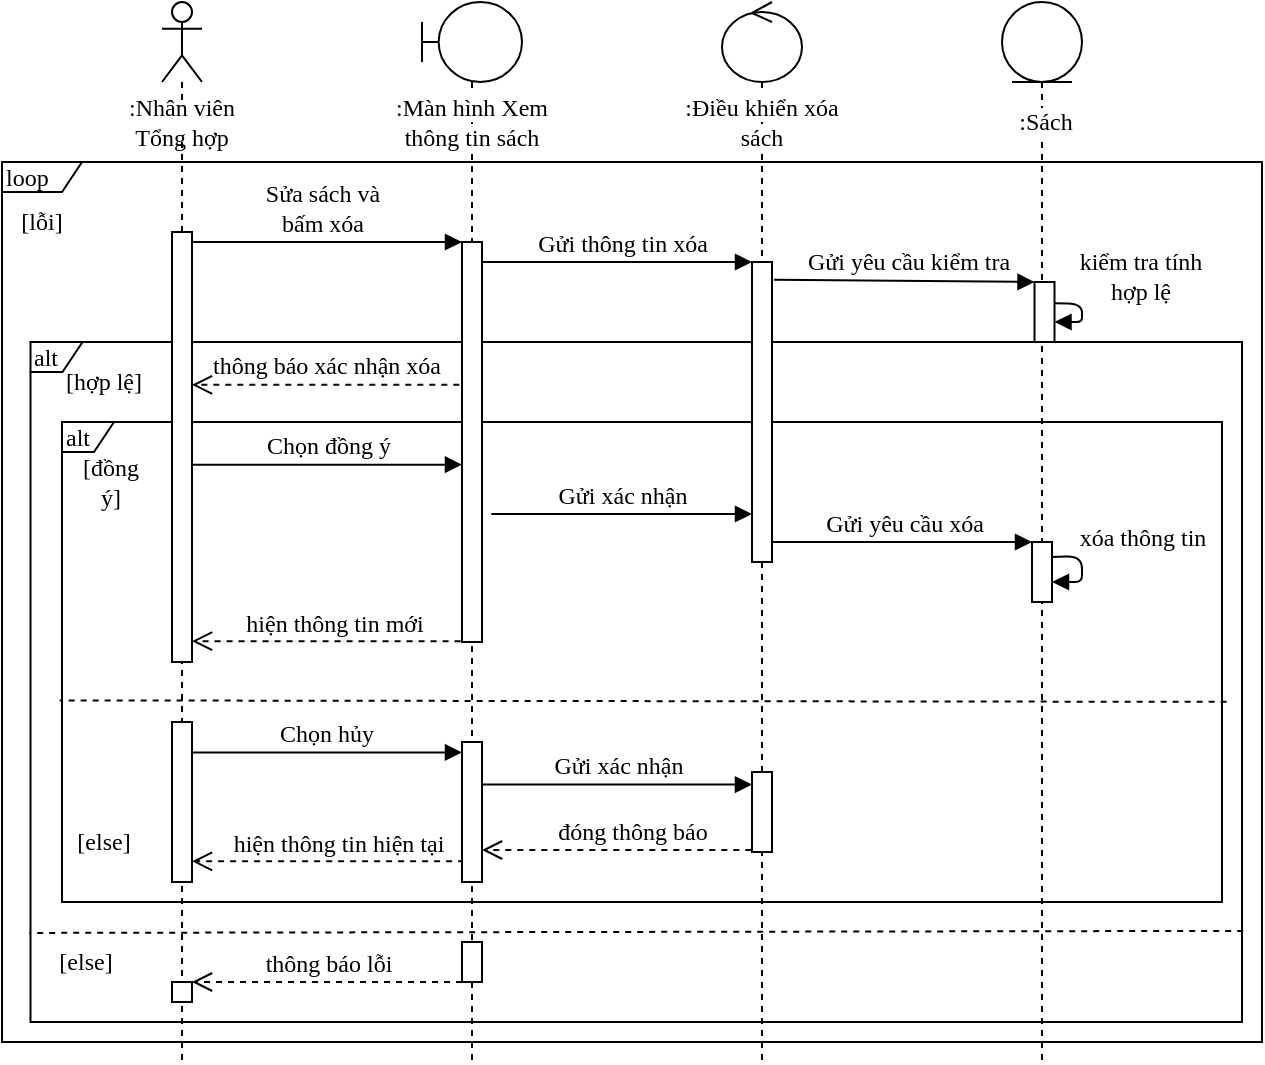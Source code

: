 <mxfile version="13.3.5" type="device"><diagram name="Page-1" id="13e1069c-82ec-6db2-03f1-153e76fe0fe0"><mxGraphModel dx="487" dy="219" grid="1" gridSize="10" guides="1" tooltips="1" connect="1" arrows="1" fold="1" page="1" pageScale="1" pageWidth="827" pageHeight="1169" background="#ffffff" math="0" shadow="0"><root><mxCell id="0"/><mxCell id="1" parent="0"/><mxCell id="8qlqytxQUJr07SuBDFED-2" value="loop" style="shape=umlFrame;whiteSpace=wrap;html=1;width=40;height=15;fontFamily=Times New Roman;fontSize=12;align=left;" parent="1" vertex="1"><mxGeometry x="20" y="100" width="630" height="440" as="geometry"/></mxCell><mxCell id="8qlqytxQUJr07SuBDFED-74" value="alt" style="shape=umlFrame;whiteSpace=wrap;html=1;width=26;height=15;fontFamily=Times New Roman;fontSize=12;align=left;" parent="1" vertex="1"><mxGeometry x="34.25" y="190" width="605.75" height="340" as="geometry"/></mxCell><mxCell id="Mqc2IqFKAtQLX73uKZ2_-26" value="alt" style="shape=umlFrame;whiteSpace=wrap;html=1;width=26;height=15;fontFamily=Times New Roman;fontSize=12;align=left;" parent="1" vertex="1"><mxGeometry x="50" y="230" width="580" height="240" as="geometry"/></mxCell><mxCell id="tdb_ClGOePPP8fU_YmU6-1" value="" style="shape=umlLifeline;participant=umlActor;perimeter=lifelinePerimeter;whiteSpace=wrap;html=1;container=1;collapsible=0;recursiveResize=0;verticalAlign=top;spacingTop=36;labelBackgroundColor=#ffffff;outlineConnect=0;fontFamily=Times New Roman;fontSize=11;" parent="1" vertex="1"><mxGeometry x="100" y="20" width="20" height="530" as="geometry"/></mxCell><mxCell id="tdb_ClGOePPP8fU_YmU6-8" value="" style="html=1;points=[];perimeter=orthogonalPerimeter;fontFamily=Times New Roman;fontSize=12;" parent="tdb_ClGOePPP8fU_YmU6-1" vertex="1"><mxGeometry x="5" y="115" width="10" height="215" as="geometry"/></mxCell><mxCell id="8qlqytxQUJr07SuBDFED-80" value="" style="html=1;points=[];perimeter=orthogonalPerimeter;fontFamily=Times New Roman;fontSize=12;" parent="tdb_ClGOePPP8fU_YmU6-1" vertex="1"><mxGeometry x="5" y="490" width="10" height="10" as="geometry"/></mxCell><mxCell id="Mqc2IqFKAtQLX73uKZ2_-28" value="" style="html=1;points=[];perimeter=orthogonalPerimeter;fontFamily=Times New Roman;fontSize=12;" parent="tdb_ClGOePPP8fU_YmU6-1" vertex="1"><mxGeometry x="5" y="360" width="10" height="80" as="geometry"/></mxCell><mxCell id="tdb_ClGOePPP8fU_YmU6-3" value="" style="shape=umlLifeline;participant=umlControl;perimeter=lifelinePerimeter;whiteSpace=wrap;html=1;container=1;collapsible=0;recursiveResize=0;verticalAlign=top;spacingTop=36;labelBackgroundColor=#ffffff;outlineConnect=0;fontFamily=Times New Roman;fontSize=12;" parent="1" vertex="1"><mxGeometry x="380" y="20" width="40" height="530" as="geometry"/></mxCell><mxCell id="tdb_ClGOePPP8fU_YmU6-4" value="" style="shape=umlLifeline;participant=umlEntity;perimeter=lifelinePerimeter;whiteSpace=wrap;html=1;container=1;collapsible=0;recursiveResize=0;verticalAlign=top;spacingTop=36;labelBackgroundColor=#ffffff;outlineConnect=0;fontFamily=Times New Roman;fontSize=12;" parent="1" vertex="1"><mxGeometry x="520" y="20" width="40" height="530" as="geometry"/></mxCell><mxCell id="Ybkbsy87bhGxoc_EAVHk-2" value="" style="html=1;points=[];perimeter=orthogonalPerimeter;fontFamily=Times New Roman;fontSize=12;" parent="tdb_ClGOePPP8fU_YmU6-4" vertex="1"><mxGeometry x="16.25" y="140" width="10" height="30" as="geometry"/></mxCell><mxCell id="Ybkbsy87bhGxoc_EAVHk-4" value="kiểm tra tính&lt;br&gt;hợp lệ" style="html=1;verticalAlign=bottom;endArrow=block;fontFamily=Times New Roman;fontSize=12;exitX=0.977;exitY=0.353;exitDx=0;exitDy=0;exitPerimeter=0;labelBackgroundColor=none;" parent="tdb_ClGOePPP8fU_YmU6-4" source="Ybkbsy87bhGxoc_EAVHk-2" target="Ybkbsy87bhGxoc_EAVHk-2" edge="1"><mxGeometry x="0.329" y="-31" width="80" relative="1" as="geometry"><mxPoint x="34.96" y="287.44" as="sourcePoint"/><mxPoint x="35" y="300" as="targetPoint"/><Array as="points"><mxPoint x="40" y="151"/><mxPoint x="40" y="160"/></Array><mxPoint x="31" y="25" as="offset"/></mxGeometry></mxCell><mxCell id="GiUdu1NR9oItqfrMwQUK-1" value=":Nhân viên Tổng hợp" style="text;html=1;strokeColor=none;fillColor=#FFFFFF;align=center;verticalAlign=middle;whiteSpace=wrap;rounded=0;fontSize=12;fontFamily=Times New Roman;" parent="1" vertex="1"><mxGeometry x="75" y="70" width="70" height="20" as="geometry"/></mxCell><mxCell id="tdb_ClGOePPP8fU_YmU6-2" value="" style="shape=umlLifeline;participant=umlBoundary;perimeter=lifelinePerimeter;whiteSpace=wrap;html=1;container=1;collapsible=0;recursiveResize=0;verticalAlign=top;spacingTop=36;labelBackgroundColor=#ffffff;outlineConnect=0;fontFamily=Times New Roman;fontSize=12;" parent="1" vertex="1"><mxGeometry x="230" y="20" width="50" height="530" as="geometry"/></mxCell><mxCell id="tdb_ClGOePPP8fU_YmU6-10" value="" style="html=1;points=[];perimeter=orthogonalPerimeter;fontFamily=Times New Roman;fontSize=12;" parent="tdb_ClGOePPP8fU_YmU6-2" vertex="1"><mxGeometry x="20" y="120" width="10" height="200" as="geometry"/></mxCell><mxCell id="8qlqytxQUJr07SuBDFED-82" value="" style="html=1;points=[];perimeter=orthogonalPerimeter;fontFamily=Times New Roman;fontSize=12;" parent="tdb_ClGOePPP8fU_YmU6-2" vertex="1"><mxGeometry x="20" y="470" width="10" height="20" as="geometry"/></mxCell><mxCell id="tdb_ClGOePPP8fU_YmU6-6" value="&lt;font style=&quot;font-size: 12px&quot;&gt;Sửa sách và&lt;br&gt;bấm xóa&lt;/font&gt;" style="html=1;verticalAlign=bottom;endArrow=block;fontFamily=Times New Roman;fontSize=12;" parent="1" source="tdb_ClGOePPP8fU_YmU6-8" target="tdb_ClGOePPP8fU_YmU6-10" edge="1"><mxGeometry x="-0.037" width="80" relative="1" as="geometry"><mxPoint x="130" y="130" as="sourcePoint"/><mxPoint x="220" y="150" as="targetPoint"/><Array as="points"><mxPoint x="150" y="140"/></Array><mxPoint as="offset"/></mxGeometry></mxCell><mxCell id="tdb_ClGOePPP8fU_YmU6-9" value="Gửi thông tin xóa" style="html=1;verticalAlign=bottom;endArrow=block;fontFamily=Times New Roman;fontSize=12;" parent="1" source="tdb_ClGOePPP8fU_YmU6-10" target="tdb_ClGOePPP8fU_YmU6-12" edge="1"><mxGeometry x="0.032" width="80" relative="1" as="geometry"><mxPoint x="260.0" y="160" as="sourcePoint"/><mxPoint x="404.69" y="160" as="targetPoint"/><Array as="points"><mxPoint x="360" y="150"/></Array><mxPoint as="offset"/></mxGeometry></mxCell><mxCell id="tdb_ClGOePPP8fU_YmU6-12" value="" style="html=1;points=[];perimeter=orthogonalPerimeter;fontFamily=Times New Roman;fontSize=12;" parent="1" vertex="1"><mxGeometry x="395" y="150" width="10" height="150" as="geometry"/></mxCell><mxCell id="GiUdu1NR9oItqfrMwQUK-2" value="&lt;span style=&quot;background-color: rgb(255 , 255 , 255)&quot;&gt;:Màn hình Xem thông tin sách&lt;/span&gt;" style="text;html=1;strokeColor=none;fillColor=none;align=center;verticalAlign=middle;whiteSpace=wrap;rounded=0;fontFamily=Times New Roman;fontSize=12;" parent="1" vertex="1"><mxGeometry x="215" y="70" width="80" height="20" as="geometry"/></mxCell><mxCell id="GiUdu1NR9oItqfrMwQUK-3" value="&lt;span style=&quot;background-color: rgb(255 , 255 , 255)&quot;&gt;:Điều khiển xóa sách&lt;/span&gt;" style="text;html=1;strokeColor=none;fillColor=none;align=center;verticalAlign=middle;whiteSpace=wrap;rounded=0;fontFamily=Times New Roman;fontSize=12;" parent="1" vertex="1"><mxGeometry x="355" y="70" width="90" height="20" as="geometry"/></mxCell><mxCell id="GiUdu1NR9oItqfrMwQUK-4" value="&lt;span style=&quot;background-color: rgb(255 , 255 , 255)&quot;&gt;:Sách&lt;/span&gt;" style="text;html=1;strokeColor=none;fillColor=none;align=center;verticalAlign=middle;whiteSpace=wrap;rounded=0;fontFamily=Times New Roman;fontSize=12;" parent="1" vertex="1"><mxGeometry x="512.5" y="70" width="57.5" height="20" as="geometry"/></mxCell><mxCell id="8qlqytxQUJr07SuBDFED-3" value="[lỗi]" style="text;html=1;strokeColor=none;fillColor=none;align=center;verticalAlign=middle;whiteSpace=wrap;rounded=0;fontFamily=Times New Roman;fontSize=12;" parent="1" vertex="1"><mxGeometry x="30" y="120" width="20" height="20" as="geometry"/></mxCell><mxCell id="8qlqytxQUJr07SuBDFED-5" value="[hợp lệ]" style="text;html=1;strokeColor=none;fillColor=none;align=center;verticalAlign=middle;whiteSpace=wrap;rounded=0;fontFamily=Times New Roman;fontSize=12;" parent="1" vertex="1"><mxGeometry x="47.13" y="200" width="48.25" height="20" as="geometry"/></mxCell><mxCell id="8qlqytxQUJr07SuBDFED-27" value="[else]" style="text;html=1;strokeColor=none;fillColor=none;align=center;verticalAlign=middle;whiteSpace=wrap;rounded=0;fontFamily=Times New Roman;fontSize=12;" parent="1" vertex="1"><mxGeometry x="50" y="490" width="24" height="20" as="geometry"/></mxCell><mxCell id="Mqc2IqFKAtQLX73uKZ2_-22" value="thông báo xác nhận xóa" style="html=1;verticalAlign=bottom;endArrow=open;dashed=1;endSize=8;fontFamily=Times New Roman;fontSize=12;exitX=-0.133;exitY=0.357;exitDx=0;exitDy=0;exitPerimeter=0;" parent="1" source="tdb_ClGOePPP8fU_YmU6-10" target="tdb_ClGOePPP8fU_YmU6-8" edge="1"><mxGeometry relative="1" as="geometry"><mxPoint x="251" y="209.58" as="sourcePoint"/><mxPoint x="115" y="209.58" as="targetPoint"/></mxGeometry></mxCell><mxCell id="8qlqytxQUJr07SuBDFED-81" value="thông báo lỗi" style="html=1;verticalAlign=bottom;endArrow=open;dashed=1;endSize=8;fontFamily=Times New Roman;fontSize=12;" parent="1" source="8qlqytxQUJr07SuBDFED-82" target="8qlqytxQUJr07SuBDFED-80" edge="1"><mxGeometry relative="1" as="geometry"><mxPoint x="250.41" y="655.53" as="sourcePoint"/><mxPoint x="115" y="630" as="targetPoint"/></mxGeometry></mxCell><mxCell id="Mqc2IqFKAtQLX73uKZ2_-30" value="[đồng ý]" style="text;html=1;strokeColor=none;fillColor=none;align=center;verticalAlign=middle;whiteSpace=wrap;rounded=0;fontFamily=Times New Roman;fontSize=12;" parent="1" vertex="1"><mxGeometry x="59.25" y="250.0" width="30.75" height="20" as="geometry"/></mxCell><mxCell id="Mqc2IqFKAtQLX73uKZ2_-31" value="[else]" style="text;html=1;strokeColor=none;fillColor=none;align=center;verticalAlign=middle;whiteSpace=wrap;rounded=0;fontFamily=Times New Roman;fontSize=12;" parent="1" vertex="1"><mxGeometry x="59.25" y="430" width="24" height="20" as="geometry"/></mxCell><mxCell id="Mqc2IqFKAtQLX73uKZ2_-33" value="Chọn đồng ý" style="html=1;verticalAlign=bottom;endArrow=block;fontFamily=Times New Roman;fontSize=12;exitX=1.033;exitY=0.541;exitDx=0;exitDy=0;exitPerimeter=0;" parent="1" source="tdb_ClGOePPP8fU_YmU6-8" target="tdb_ClGOePPP8fU_YmU6-10" edge="1"><mxGeometry width="80" relative="1" as="geometry"><mxPoint x="105" y="266" as="sourcePoint"/><mxPoint x="240" y="266.34" as="targetPoint"/><Array as="points"/></mxGeometry></mxCell><mxCell id="Mqc2IqFKAtQLX73uKZ2_-34" value="Gửi xác nhận" style="html=1;verticalAlign=bottom;endArrow=block;fontFamily=Times New Roman;fontSize=12;exitX=1.467;exitY=0.68;exitDx=0;exitDy=0;exitPerimeter=0;" parent="1" source="tdb_ClGOePPP8fU_YmU6-10" target="tdb_ClGOePPP8fU_YmU6-12" edge="1"><mxGeometry x="0.005" width="80" relative="1" as="geometry"><mxPoint x="260" y="256" as="sourcePoint"/><mxPoint x="385" y="280.08" as="targetPoint"/><Array as="points"/><mxPoint as="offset"/></mxGeometry></mxCell><mxCell id="Mqc2IqFKAtQLX73uKZ2_-35" value="Chọn hủy" style="html=1;verticalAlign=bottom;endArrow=block;fontFamily=Times New Roman;fontSize=12;exitX=0.952;exitY=0.19;exitDx=0;exitDy=0;exitPerimeter=0;" parent="1" source="Mqc2IqFKAtQLX73uKZ2_-28" target="Mqc2IqFKAtQLX73uKZ2_-29" edge="1"><mxGeometry width="80" relative="1" as="geometry"><mxPoint x="105" y="390" as="sourcePoint"/><mxPoint x="230" y="444.76" as="targetPoint"/><Array as="points"/></mxGeometry></mxCell><mxCell id="Mqc2IqFKAtQLX73uKZ2_-37" value="xóa thông tin" style="html=1;verticalAlign=bottom;endArrow=block;fontFamily=Times New Roman;fontSize=12;exitX=0.996;exitY=0.248;exitDx=0;exitDy=0;exitPerimeter=0;" parent="1" source="Mqc2IqFKAtQLX73uKZ2_-45" target="Mqc2IqFKAtQLX73uKZ2_-45" edge="1"><mxGeometry x="-0.301" y="-30" width="80" relative="1" as="geometry"><mxPoint x="524.87" y="297.85" as="sourcePoint"/><mxPoint x="524.87" y="310.85" as="targetPoint"/><Array as="points"><mxPoint x="560" y="297"/><mxPoint x="560" y="310"/></Array><mxPoint x="60" as="offset"/></mxGeometry></mxCell><mxCell id="Mqc2IqFKAtQLX73uKZ2_-38" value="Gửi yêu cầu xóa" style="html=1;verticalAlign=bottom;endArrow=block;fontFamily=Times New Roman;fontSize=12;" parent="1" source="tdb_ClGOePPP8fU_YmU6-12" target="Mqc2IqFKAtQLX73uKZ2_-45" edge="1"><mxGeometry x="0.005" width="80" relative="1" as="geometry"><mxPoint x="394.7" y="290.4" as="sourcePoint"/><mxPoint x="515" y="290.4" as="targetPoint"/><Array as="points"/><mxPoint as="offset"/></mxGeometry></mxCell><mxCell id="Mqc2IqFKAtQLX73uKZ2_-41" value="hiện thông tin mới" style="html=1;verticalAlign=bottom;endArrow=open;dashed=1;endSize=8;fontFamily=Times New Roman;fontSize=12;exitX=-0.071;exitY=0.998;exitDx=0;exitDy=0;exitPerimeter=0;" parent="1" source="tdb_ClGOePPP8fU_YmU6-10" target="tdb_ClGOePPP8fU_YmU6-8" edge="1"><mxGeometry x="-0.063" relative="1" as="geometry"><mxPoint x="239.46" y="345.44" as="sourcePoint"/><mxPoint x="105" y="345.44" as="targetPoint"/><mxPoint as="offset"/></mxGeometry></mxCell><mxCell id="Mqc2IqFKAtQLX73uKZ2_-42" value="Gửi xác nhận" style="html=1;verticalAlign=bottom;endArrow=block;fontFamily=Times New Roman;fontSize=12;exitX=1.013;exitY=0.304;exitDx=0;exitDy=0;exitPerimeter=0;" parent="1" source="Mqc2IqFKAtQLX73uKZ2_-29" target="Mqc2IqFKAtQLX73uKZ2_-27" edge="1"><mxGeometry width="80" relative="1" as="geometry"><mxPoint x="250" y="400" as="sourcePoint"/><mxPoint x="385" y="400" as="targetPoint"/><Array as="points"/></mxGeometry></mxCell><mxCell id="Mqc2IqFKAtQLX73uKZ2_-43" value="đóng thông báo" style="html=1;verticalAlign=bottom;endArrow=open;dashed=1;endSize=8;fontFamily=Times New Roman;fontSize=12;exitX=0.567;exitY=0.975;exitDx=0;exitDy=0;exitPerimeter=0;" parent="1" source="Mqc2IqFKAtQLX73uKZ2_-27" target="Mqc2IqFKAtQLX73uKZ2_-29" edge="1"><mxGeometry x="-0.063" relative="1" as="geometry"><mxPoint x="396" y="484" as="sourcePoint"/><mxPoint x="241.43" y="430.0" as="targetPoint"/><mxPoint as="offset"/></mxGeometry></mxCell><mxCell id="Mqc2IqFKAtQLX73uKZ2_-44" value="hiện thông tin hiện tại" style="html=1;verticalAlign=bottom;endArrow=open;dashed=1;endSize=8;fontFamily=Times New Roman;fontSize=12;exitX=0.107;exitY=0.852;exitDx=0;exitDy=0;exitPerimeter=0;" parent="1" source="Mqc2IqFKAtQLX73uKZ2_-29" target="Mqc2IqFKAtQLX73uKZ2_-28" edge="1"><mxGeometry x="-0.063" relative="1" as="geometry"><mxPoint x="234.46" y="440.0" as="sourcePoint"/><mxPoint x="100" y="440.0" as="targetPoint"/><mxPoint as="offset"/></mxGeometry></mxCell><mxCell id="Mqc2IqFKAtQLX73uKZ2_-45" value="" style="html=1;points=[];perimeter=orthogonalPerimeter;fontFamily=Times New Roman;fontSize=12;" parent="1" vertex="1"><mxGeometry x="535" y="290" width="10" height="30" as="geometry"/></mxCell><mxCell id="Mqc2IqFKAtQLX73uKZ2_-61" value="" style="endArrow=none;dashed=1;html=1;fontFamily=Times New Roman;fontSize=12;exitX=1.001;exitY=0.866;exitDx=0;exitDy=0;exitPerimeter=0;entryX=-0.001;entryY=0.869;entryDx=0;entryDy=0;entryPerimeter=0;" parent="1" source="8qlqytxQUJr07SuBDFED-74" target="8qlqytxQUJr07SuBDFED-74" edge="1"><mxGeometry width="50" height="50" relative="1" as="geometry"><mxPoint x="724.97" y="600.0" as="sourcePoint"/><mxPoint x="10.0" y="600.0" as="targetPoint"/><Array as="points"/></mxGeometry></mxCell><mxCell id="Ybkbsy87bhGxoc_EAVHk-1" value="Gửi yêu cầu kiểm tra" style="html=1;verticalAlign=bottom;endArrow=block;fontFamily=Times New Roman;fontSize=12;exitX=1.102;exitY=0.059;exitDx=0;exitDy=0;exitPerimeter=0;" parent="1" source="tdb_ClGOePPP8fU_YmU6-12" target="Ybkbsy87bhGxoc_EAVHk-2" edge="1"><mxGeometry x="0.032" width="80" relative="1" as="geometry"><mxPoint x="405" y="170" as="sourcePoint"/><mxPoint x="540" y="170" as="targetPoint"/><Array as="points"/><mxPoint as="offset"/></mxGeometry></mxCell><mxCell id="Mqc2IqFKAtQLX73uKZ2_-29" value="" style="html=1;points=[];perimeter=orthogonalPerimeter;fontFamily=Times New Roman;fontSize=12;" parent="1" vertex="1"><mxGeometry x="250" y="390" width="10" height="70" as="geometry"/></mxCell><mxCell id="Mqc2IqFKAtQLX73uKZ2_-27" value="" style="html=1;points=[];perimeter=orthogonalPerimeter;fontFamily=Times New Roman;fontSize=12;" parent="1" vertex="1"><mxGeometry x="395" y="405" width="10" height="40" as="geometry"/></mxCell><mxCell id="IvMYgiyC0X4TWa5P5Rss-3" value="" style="endArrow=none;dashed=1;html=1;fontFamily=Times New Roman;fontSize=12;entryX=-0.002;entryY=0.58;entryDx=0;entryDy=0;entryPerimeter=0;exitX=1.004;exitY=0.583;exitDx=0;exitDy=0;exitPerimeter=0;" parent="1" source="Mqc2IqFKAtQLX73uKZ2_-26" target="Mqc2IqFKAtQLX73uKZ2_-26" edge="1"><mxGeometry width="50" height="50" relative="1" as="geometry"><mxPoint x="764.294" y="542" as="sourcePoint"/><mxPoint x="42.819" y="541.62" as="targetPoint"/><Array as="points"/></mxGeometry></mxCell></root></mxGraphModel></diagram></mxfile>